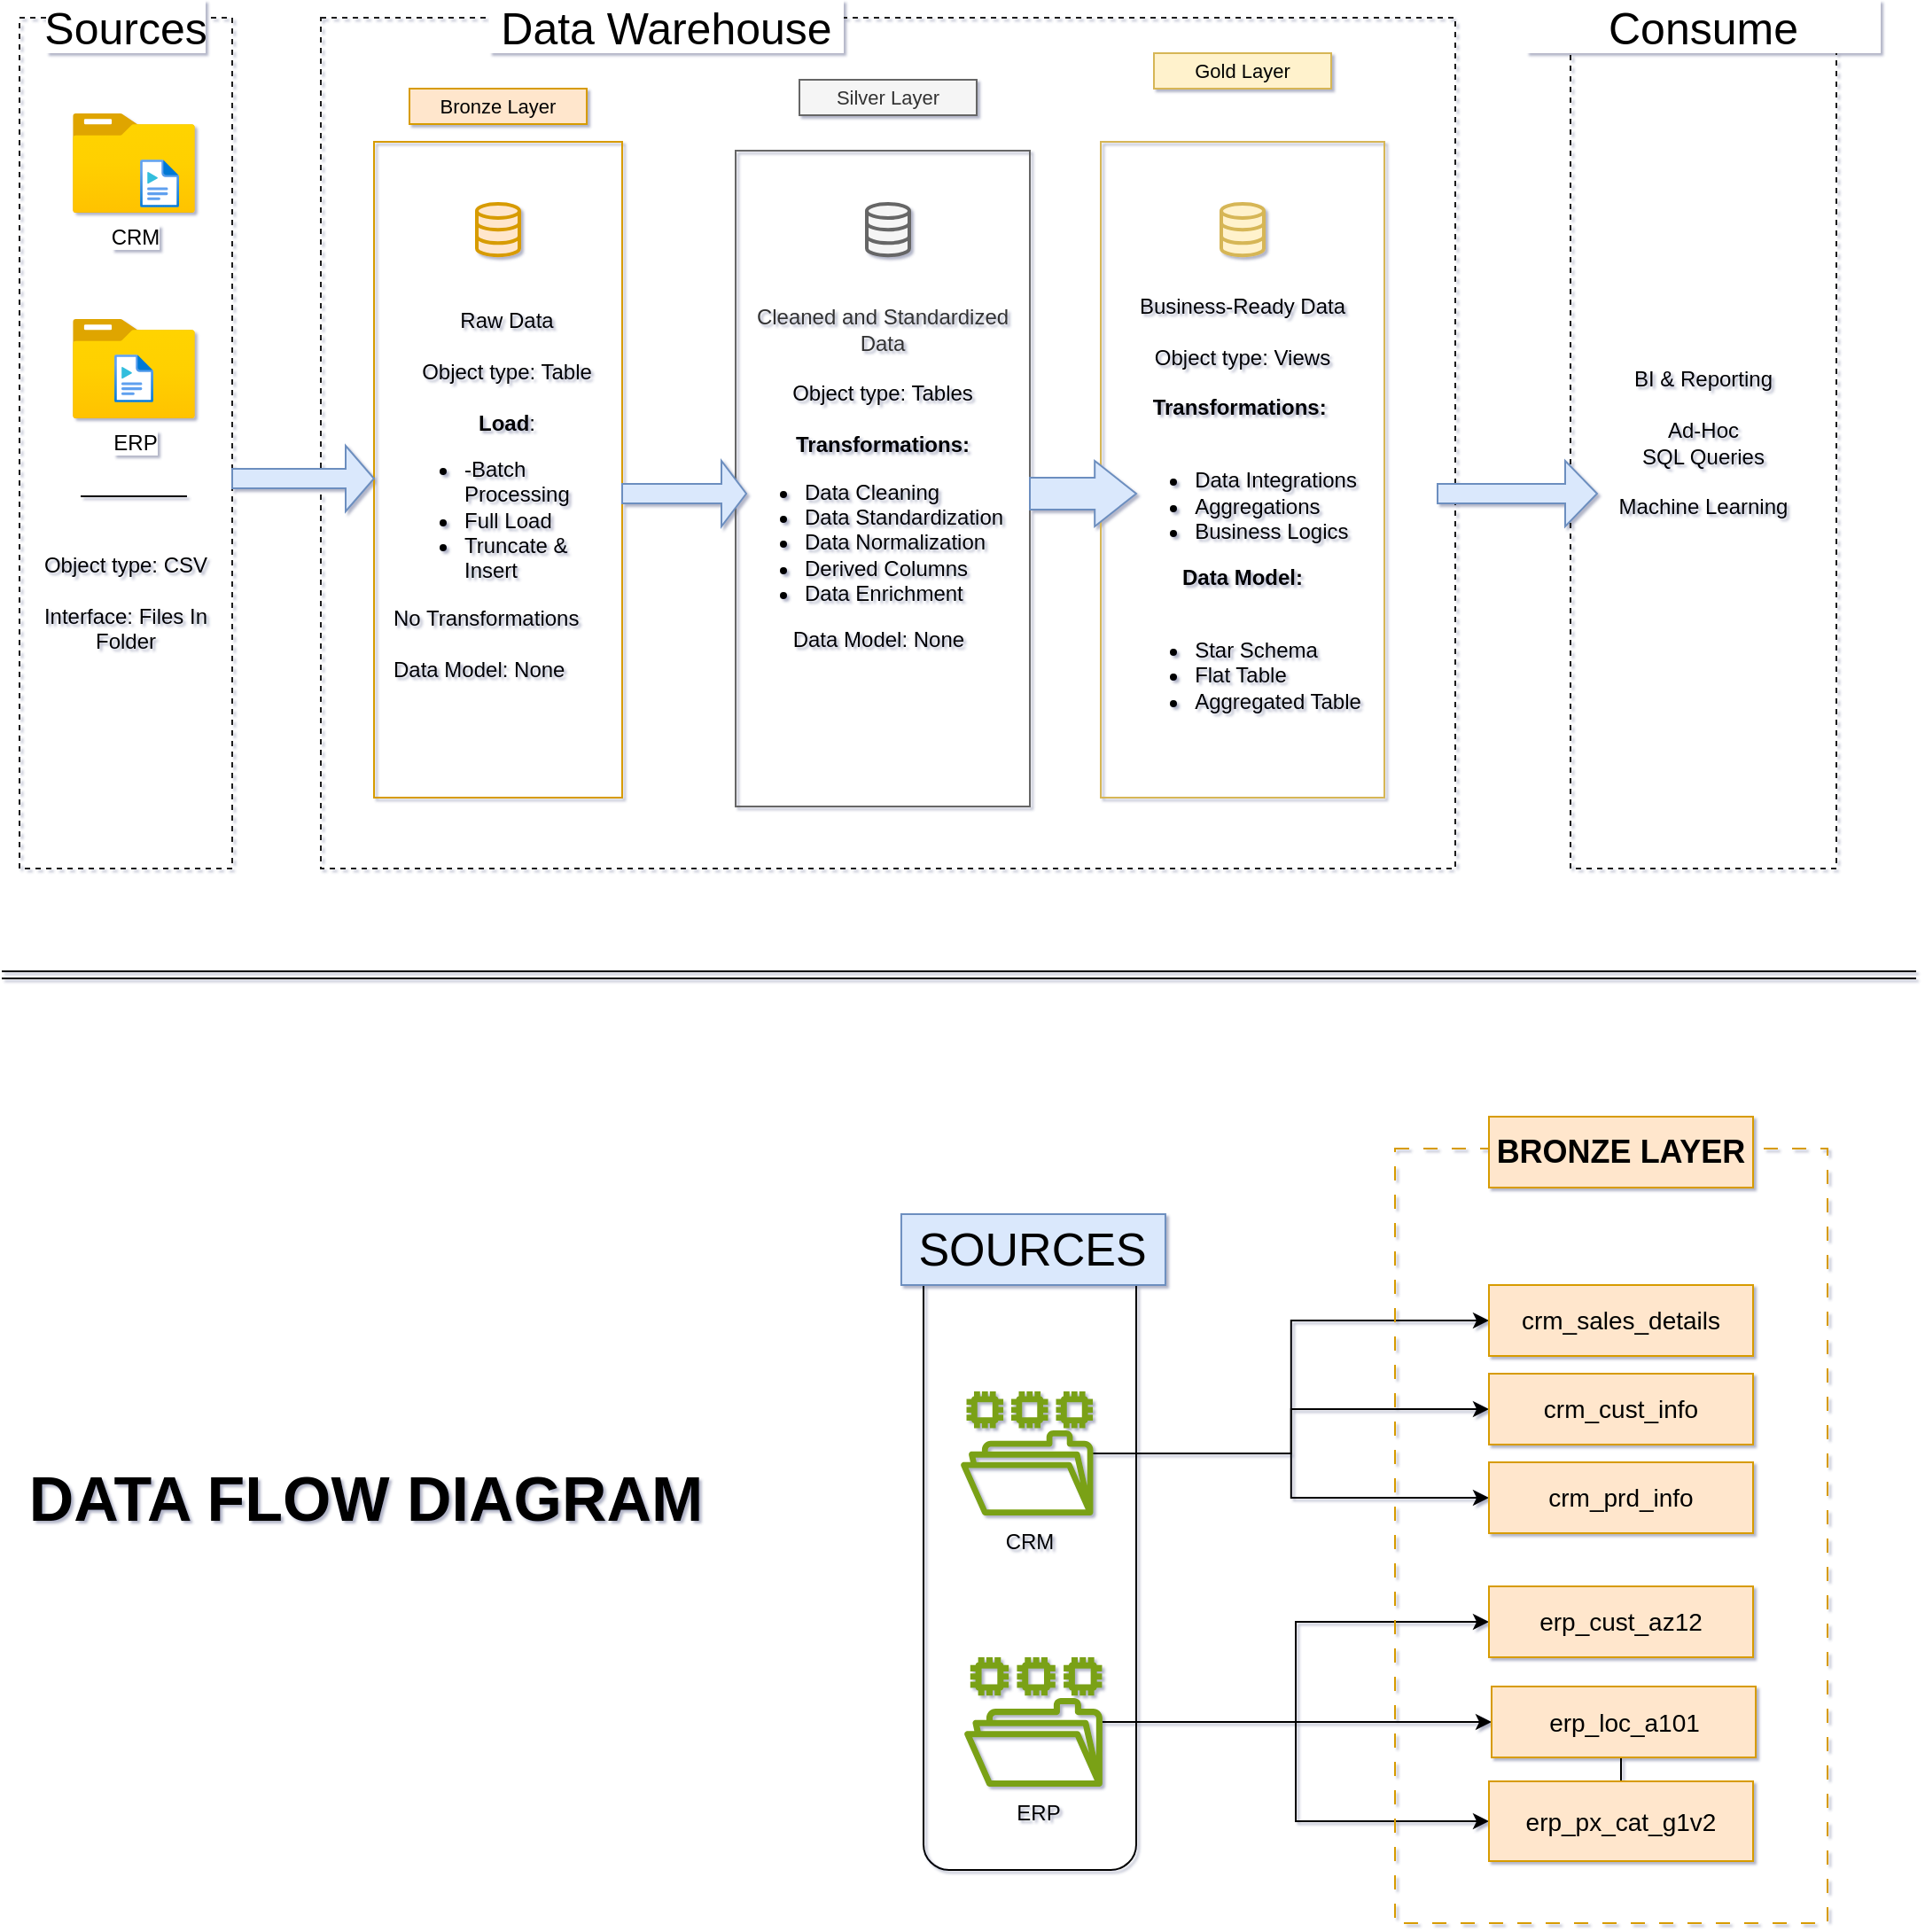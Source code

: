 <mxfile version="27.0.6">
  <diagram name="Page-1" id="Adi8eQH0m8v-YXAmdsUZ">
    <mxGraphModel dx="1181" dy="602" grid="1" gridSize="10" guides="1" tooltips="1" connect="1" arrows="1" fold="1" page="1" pageScale="1" pageWidth="827" pageHeight="1169" background="#FFFFFF" math="0" shadow="1">
      <root>
        <mxCell id="0" />
        <mxCell id="1" parent="0" />
        <mxCell id="Pp0B88RviqJIWkk8mcqJ-2" value="" style="rounded=0;whiteSpace=wrap;html=1;fillColor=none;strokeColor=light-dark(#1d1b1b, #878787);dashed=1;movable=1;resizable=1;rotatable=1;deletable=1;editable=1;locked=0;connectable=1;" vertex="1" parent="1">
          <mxGeometry x="20" y="30" width="120" height="480" as="geometry" />
        </mxCell>
        <mxCell id="Pp0B88RviqJIWkk8mcqJ-3" value="&lt;font style=&quot;font-size: 25px;&quot;&gt;Sources&lt;/font&gt;" style="rounded=0;whiteSpace=wrap;html=1;strokeColor=none;" vertex="1" parent="1">
          <mxGeometry x="35" y="20" width="90" height="30" as="geometry" />
        </mxCell>
        <mxCell id="Pp0B88RviqJIWkk8mcqJ-4" value="" style="rounded=0;whiteSpace=wrap;html=1;fillColor=none;strokeColor=light-dark(#1d1b1b, #878787);movable=0;resizable=0;rotatable=0;deletable=0;editable=0;locked=1;connectable=0;dashed=1;" vertex="1" parent="1">
          <mxGeometry x="190" y="30" width="640" height="480" as="geometry" />
        </mxCell>
        <mxCell id="Pp0B88RviqJIWkk8mcqJ-5" value="&lt;font style=&quot;font-size: 25px;&quot;&gt;Data Warehouse&lt;/font&gt;" style="rounded=0;whiteSpace=wrap;html=1;strokeColor=none;" vertex="1" parent="1">
          <mxGeometry x="285" y="20" width="200" height="30" as="geometry" />
        </mxCell>
        <mxCell id="Pp0B88RviqJIWkk8mcqJ-6" value="BI &amp;amp; Reporting&lt;div&gt;&lt;br&gt;&lt;/div&gt;&lt;div&gt;Ad-Hoc&lt;/div&gt;&lt;div&gt;SQL Queries&lt;/div&gt;&lt;div&gt;&lt;br&gt;&lt;/div&gt;&lt;div&gt;Machine Learning&lt;/div&gt;" style="rounded=0;whiteSpace=wrap;html=1;fillColor=none;strokeColor=light-dark(#1d1b1b, #878787);dashed=1;" vertex="1" parent="1">
          <mxGeometry x="895" y="30" width="150" height="480" as="geometry" />
        </mxCell>
        <mxCell id="Pp0B88RviqJIWkk8mcqJ-7" value="&lt;font style=&quot;font-size: 25px;&quot;&gt;Consume&lt;/font&gt;" style="rounded=0;whiteSpace=wrap;html=1;strokeColor=none;" vertex="1" parent="1">
          <mxGeometry x="870" y="20" width="200" height="30" as="geometry" />
        </mxCell>
        <mxCell id="Pp0B88RviqJIWkk8mcqJ-8" value="&lt;font style=&quot;font-size: 11px;&quot;&gt;Bronze Layer&lt;/font&gt;" style="rounded=0;whiteSpace=wrap;html=1;strokeColor=#d79b00;fillColor=#ffe6cc;" vertex="1" parent="1">
          <mxGeometry x="240" y="70" width="100" height="20" as="geometry" />
        </mxCell>
        <mxCell id="Pp0B88RviqJIWkk8mcqJ-9" value="" style="rounded=0;whiteSpace=wrap;html=1;strokeColor=#d79b00;fillColor=none;" vertex="1" parent="1">
          <mxGeometry x="220" y="100" width="140" height="370" as="geometry" />
        </mxCell>
        <mxCell id="Pp0B88RviqJIWkk8mcqJ-14" value="&lt;font style=&quot;font-size: 11px;&quot;&gt;Silver Layer&lt;/font&gt;" style="rounded=0;whiteSpace=wrap;html=1;strokeColor=#666666;fillColor=#f5f5f5;fontColor=#333333;" vertex="1" parent="1">
          <mxGeometry x="460" y="65" width="100" height="20" as="geometry" />
        </mxCell>
        <mxCell id="Pp0B88RviqJIWkk8mcqJ-15" value="" style="rounded=0;whiteSpace=wrap;html=1;strokeColor=#666666;fillColor=none;fontColor=#333333;" vertex="1" parent="1">
          <mxGeometry x="424" y="105" width="166" height="370" as="geometry" />
        </mxCell>
        <mxCell id="Pp0B88RviqJIWkk8mcqJ-16" value="&lt;font style=&quot;font-size: 11px;&quot;&gt;Gold Layer&lt;/font&gt;" style="rounded=0;whiteSpace=wrap;html=1;strokeColor=#d6b656;fillColor=#fff2cc;" vertex="1" parent="1">
          <mxGeometry x="660" y="50" width="100" height="20" as="geometry" />
        </mxCell>
        <mxCell id="Pp0B88RviqJIWkk8mcqJ-17" value="" style="rounded=0;whiteSpace=wrap;html=1;strokeColor=#d6b656;fillColor=none;" vertex="1" parent="1">
          <mxGeometry x="630" y="100" width="160" height="370" as="geometry" />
        </mxCell>
        <mxCell id="Pp0B88RviqJIWkk8mcqJ-19" value="CRM" style="image;aspect=fixed;html=1;points=[];align=center;fontSize=12;image=img/lib/azure2/general/Folder_Blank.svg;" vertex="1" parent="1">
          <mxGeometry x="50" y="84" width="69" height="56.0" as="geometry" />
        </mxCell>
        <mxCell id="Pp0B88RviqJIWkk8mcqJ-21" value="" style="image;aspect=fixed;html=1;points=[];align=center;fontSize=12;image=img/lib/azure2/general/Media_File.svg;" vertex="1" parent="1">
          <mxGeometry x="88.06" y="110" width="21.94" height="27" as="geometry" />
        </mxCell>
        <mxCell id="Pp0B88RviqJIWkk8mcqJ-22" value="ERP" style="image;aspect=fixed;html=1;points=[];align=center;fontSize=12;image=img/lib/azure2/general/Folder_Blank.svg;" vertex="1" parent="1">
          <mxGeometry x="50" y="200" width="69" height="56.0" as="geometry" />
        </mxCell>
        <mxCell id="Pp0B88RviqJIWkk8mcqJ-23" value="" style="image;aspect=fixed;html=1;points=[];align=center;fontSize=12;image=img/lib/azure2/general/Media_File.svg;" vertex="1" parent="1">
          <mxGeometry x="73.53" y="220" width="21.94" height="27" as="geometry" />
        </mxCell>
        <mxCell id="Pp0B88RviqJIWkk8mcqJ-24" value="" style="endArrow=none;html=1;rounded=0;" edge="1" parent="1">
          <mxGeometry width="50" height="50" relative="1" as="geometry">
            <mxPoint x="54.5" y="300" as="sourcePoint" />
            <mxPoint x="114.5" y="300" as="targetPoint" />
            <Array as="points">
              <mxPoint x="84.5" y="300" />
            </Array>
          </mxGeometry>
        </mxCell>
        <mxCell id="Pp0B88RviqJIWkk8mcqJ-25" value="Object type: CSV&lt;div&gt;&lt;br&gt;&lt;div&gt;Interface: Files In Folder&lt;/div&gt;&lt;/div&gt;" style="text;html=1;align=center;verticalAlign=middle;whiteSpace=wrap;rounded=0;" vertex="1" parent="1">
          <mxGeometry x="30" y="280" width="100" height="160" as="geometry" />
        </mxCell>
        <mxCell id="Pp0B88RviqJIWkk8mcqJ-33" value="" style="html=1;verticalLabelPosition=bottom;align=center;labelBackgroundColor=#ffffff;verticalAlign=top;strokeWidth=2;strokeColor=#d6b656;shadow=0;dashed=0;shape=mxgraph.ios7.icons.data;fillColor=#fff2cc;" vertex="1" parent="1">
          <mxGeometry x="698" y="135.0" width="24" height="29.1" as="geometry" />
        </mxCell>
        <mxCell id="Pp0B88RviqJIWkk8mcqJ-34" value="" style="html=1;verticalLabelPosition=bottom;align=center;labelBackgroundColor=#ffffff;verticalAlign=top;strokeWidth=2;strokeColor=#666666;shadow=0;dashed=0;shape=mxgraph.ios7.icons.data;fillColor=#f5f5f5;fontColor=#333333;" vertex="1" parent="1">
          <mxGeometry x="498" y="135.0" width="24" height="29.1" as="geometry" />
        </mxCell>
        <mxCell id="Pp0B88RviqJIWkk8mcqJ-35" value="" style="html=1;verticalLabelPosition=bottom;align=center;labelBackgroundColor=#ffffff;verticalAlign=top;strokeWidth=2;strokeColor=#d79b00;shadow=0;dashed=0;shape=mxgraph.ios7.icons.data;fillColor=#ffe6cc;" vertex="1" parent="1">
          <mxGeometry x="278" y="135.0" width="24" height="29.1" as="geometry" />
        </mxCell>
        <mxCell id="Pp0B88RviqJIWkk8mcqJ-37" value="" style="shape=singleArrow;whiteSpace=wrap;html=1;fillColor=#dae8fc;strokeColor=#6c8ebf;" vertex="1" parent="1">
          <mxGeometry x="360" y="280" width="70" height="37" as="geometry" />
        </mxCell>
        <mxCell id="Pp0B88RviqJIWkk8mcqJ-41" value="" style="shape=singleArrow;whiteSpace=wrap;html=1;fillColor=#dae8fc;strokeColor=#6c8ebf;arrowWidth=0.487;arrowSize=0.39;" vertex="1" parent="1">
          <mxGeometry x="590" y="280" width="60" height="37" as="geometry" />
        </mxCell>
        <mxCell id="Pp0B88RviqJIWkk8mcqJ-42" value="" style="shape=singleArrow;whiteSpace=wrap;html=1;fillColor=#dae8fc;strokeColor=#6c8ebf;" vertex="1" parent="1">
          <mxGeometry x="820" y="280" width="90" height="37" as="geometry" />
        </mxCell>
        <mxCell id="Pp0B88RviqJIWkk8mcqJ-44" value="" style="shape=singleArrow;whiteSpace=wrap;html=1;fillColor=#dae8fc;strokeColor=#6c8ebf;" vertex="1" parent="1">
          <mxGeometry x="140" y="271.5" width="80" height="37" as="geometry" />
        </mxCell>
        <mxCell id="Pp0B88RviqJIWkk8mcqJ-47" value="&lt;div&gt;Raw Data&lt;/div&gt;&lt;div&gt;&lt;br&gt;&lt;/div&gt;Object type: Table&lt;div&gt;&lt;br&gt;&lt;div&gt;&lt;b&gt;Load&lt;/b&gt;:&lt;/div&gt;&lt;/div&gt;&lt;div&gt;&lt;ul&gt;&lt;li style=&quot;text-align: left;&quot;&gt;-Batch Processing&lt;/li&gt;&lt;li style=&quot;text-align: left;&quot;&gt;Full Load&lt;/li&gt;&lt;li style=&quot;text-align: left;&quot;&gt;Truncate &amp;amp; Insert&lt;/li&gt;&lt;/ul&gt;&lt;div style=&quot;text-align: left;&quot;&gt;No Transformations&lt;/div&gt;&lt;/div&gt;&lt;div style=&quot;text-align: left;&quot;&gt;&lt;br&gt;&lt;/div&gt;&lt;div style=&quot;text-align: left;&quot;&gt;Data Model: None&lt;/div&gt;" style="text;html=1;align=center;verticalAlign=middle;whiteSpace=wrap;rounded=0;" vertex="1" parent="1">
          <mxGeometry x="230" y="169.1" width="130" height="260" as="geometry" />
        </mxCell>
        <mxCell id="Pp0B88RviqJIWkk8mcqJ-48" value="&lt;div&gt;&lt;span style=&quot;color: rgb(51, 51, 51);&quot;&gt;Cleaned and Standardized Data&lt;/span&gt;&lt;/div&gt;&lt;div&gt;&lt;br&gt;&lt;/div&gt;Object type: Tables&lt;div&gt;&lt;br&gt;&lt;div&gt;&lt;b&gt;Transformations:&lt;/b&gt;&lt;/div&gt;&lt;/div&gt;&lt;div&gt;&lt;ul&gt;&lt;li style=&quot;text-align: left;&quot;&gt;Data Cleaning&lt;/li&gt;&lt;li style=&quot;text-align: left;&quot;&gt;Data Standardization&lt;/li&gt;&lt;li style=&quot;text-align: left;&quot;&gt;Data Normalization&lt;/li&gt;&lt;li style=&quot;text-align: left;&quot;&gt;Derived Columns&lt;/li&gt;&lt;li style=&quot;text-align: left;&quot;&gt;Data Enrichment&lt;/li&gt;&lt;/ul&gt;&lt;div style=&quot;text-align: left;&quot;&gt;&amp;nbsp; &amp;nbsp; &amp;nbsp; &amp;nbsp; &amp;nbsp; Data Model: None&lt;/div&gt;&lt;/div&gt;" style="text;html=1;align=center;verticalAlign=middle;whiteSpace=wrap;rounded=0;" vertex="1" parent="1">
          <mxGeometry x="422" y="166.5" width="170" height="247" as="geometry" />
        </mxCell>
        <mxCell id="Pp0B88RviqJIWkk8mcqJ-49" value="&lt;div&gt;Business-Ready Data&lt;/div&gt;&lt;div&gt;&lt;br&gt;&lt;/div&gt;Object type: Views&lt;div&gt;&lt;br&gt;&lt;div&gt;&lt;b&gt;Transformations:&amp;nbsp;&lt;/b&gt;&lt;/div&gt;&lt;/div&gt;&lt;div&gt;&lt;br&gt;&lt;/div&gt;&lt;div style=&quot;&quot;&gt;&lt;ul&gt;&lt;li style=&quot;text-align: left;&quot;&gt;Data Integrations&lt;/li&gt;&lt;li style=&quot;text-align: left;&quot;&gt;Aggregations&lt;/li&gt;&lt;li style=&quot;text-align: left;&quot;&gt;Business Logics&lt;/li&gt;&lt;/ul&gt;&lt;div&gt;&lt;b&gt;Data Model:&lt;/b&gt;&lt;/div&gt;&lt;div&gt;&lt;br&gt;&lt;/div&gt;&lt;div style=&quot;text-align: left;&quot;&gt;&lt;ul&gt;&lt;li&gt;Star Schema&lt;/li&gt;&lt;li&gt;Flat Table&lt;/li&gt;&lt;li&gt;Aggregated Table&lt;/li&gt;&lt;/ul&gt;&lt;/div&gt;&lt;/div&gt;" style="text;html=1;align=center;verticalAlign=middle;whiteSpace=wrap;rounded=0;" vertex="1" parent="1">
          <mxGeometry x="630" y="180" width="160" height="260" as="geometry" />
        </mxCell>
        <mxCell id="Pp0B88RviqJIWkk8mcqJ-59" value="" style="shape=link;html=1;rounded=0;" edge="1" parent="1">
          <mxGeometry width="100" relative="1" as="geometry">
            <mxPoint x="10" y="570" as="sourcePoint" />
            <mxPoint x="1090" y="570" as="targetPoint" />
          </mxGeometry>
        </mxCell>
        <mxCell id="Pp0B88RviqJIWkk8mcqJ-60" value="" style="rounded=1;whiteSpace=wrap;html=1;fillColor=none;arcSize=12;" vertex="1" parent="1">
          <mxGeometry x="530" y="725" width="120" height="350" as="geometry" />
        </mxCell>
        <mxCell id="Pp0B88RviqJIWkk8mcqJ-87" style="edgeStyle=orthogonalEdgeStyle;rounded=0;orthogonalLoop=1;jettySize=auto;html=1;entryX=0;entryY=0.5;entryDx=0;entryDy=0;" edge="1" parent="1" source="Pp0B88RviqJIWkk8mcqJ-61" target="Pp0B88RviqJIWkk8mcqJ-73">
          <mxGeometry relative="1" as="geometry" />
        </mxCell>
        <mxCell id="Pp0B88RviqJIWkk8mcqJ-88" style="edgeStyle=orthogonalEdgeStyle;rounded=0;orthogonalLoop=1;jettySize=auto;html=1;entryX=0;entryY=0.5;entryDx=0;entryDy=0;" edge="1" parent="1" source="Pp0B88RviqJIWkk8mcqJ-61" target="Pp0B88RviqJIWkk8mcqJ-72">
          <mxGeometry relative="1" as="geometry" />
        </mxCell>
        <mxCell id="Pp0B88RviqJIWkk8mcqJ-92" style="edgeStyle=orthogonalEdgeStyle;rounded=0;orthogonalLoop=1;jettySize=auto;html=1;entryX=0;entryY=0.5;entryDx=0;entryDy=0;" edge="1" parent="1" source="Pp0B88RviqJIWkk8mcqJ-61" target="Pp0B88RviqJIWkk8mcqJ-71">
          <mxGeometry relative="1" as="geometry" />
        </mxCell>
        <mxCell id="Pp0B88RviqJIWkk8mcqJ-61" value="" style="sketch=0;outlineConnect=0;fontColor=#232F3E;gradientColor=none;fillColor=#7AA116;strokeColor=none;dashed=0;verticalLabelPosition=bottom;verticalAlign=top;align=center;html=1;fontSize=12;fontStyle=0;aspect=fixed;pointerEvents=1;shape=mxgraph.aws4.file_system;" vertex="1" parent="1">
          <mxGeometry x="550.97" y="805" width="74.8" height="70" as="geometry" />
        </mxCell>
        <mxCell id="Pp0B88RviqJIWkk8mcqJ-90" style="edgeStyle=orthogonalEdgeStyle;rounded=0;orthogonalLoop=1;jettySize=auto;html=1;" edge="1" parent="1" source="Pp0B88RviqJIWkk8mcqJ-62" target="Pp0B88RviqJIWkk8mcqJ-77">
          <mxGeometry relative="1" as="geometry" />
        </mxCell>
        <mxCell id="Pp0B88RviqJIWkk8mcqJ-91" style="edgeStyle=orthogonalEdgeStyle;rounded=0;orthogonalLoop=1;jettySize=auto;html=1;" edge="1" parent="1" source="Pp0B88RviqJIWkk8mcqJ-62" target="Pp0B88RviqJIWkk8mcqJ-76">
          <mxGeometry relative="1" as="geometry" />
        </mxCell>
        <mxCell id="Pp0B88RviqJIWkk8mcqJ-95" style="edgeStyle=orthogonalEdgeStyle;rounded=0;orthogonalLoop=1;jettySize=auto;html=1;entryX=0;entryY=0.5;entryDx=0;entryDy=0;" edge="1" parent="1" source="Pp0B88RviqJIWkk8mcqJ-62" target="Pp0B88RviqJIWkk8mcqJ-75">
          <mxGeometry relative="1" as="geometry" />
        </mxCell>
        <mxCell id="Pp0B88RviqJIWkk8mcqJ-62" value="" style="sketch=0;outlineConnect=0;fontColor=#232F3E;gradientColor=none;fillColor=#7AA116;strokeColor=none;dashed=0;verticalLabelPosition=bottom;verticalAlign=top;align=center;html=1;fontSize=12;fontStyle=0;aspect=fixed;pointerEvents=1;shape=mxgraph.aws4.file_system;" vertex="1" parent="1">
          <mxGeometry x="552.97" y="955" width="78" height="73" as="geometry" />
        </mxCell>
        <mxCell id="Pp0B88RviqJIWkk8mcqJ-65" value="CRM" style="text;html=1;align=center;verticalAlign=middle;whiteSpace=wrap;rounded=0;" vertex="1" parent="1">
          <mxGeometry x="559.97" y="875" width="60" height="30" as="geometry" />
        </mxCell>
        <mxCell id="Pp0B88RviqJIWkk8mcqJ-66" value="ERP" style="text;html=1;align=center;verticalAlign=middle;whiteSpace=wrap;rounded=0;" vertex="1" parent="1">
          <mxGeometry x="564.5" y="1028" width="60" height="30" as="geometry" />
        </mxCell>
        <mxCell id="Pp0B88RviqJIWkk8mcqJ-67" value="&lt;font style=&quot;font-size: 26px;&quot;&gt;SOURCES&lt;/font&gt;" style="text;html=1;align=center;verticalAlign=middle;whiteSpace=wrap;rounded=0;fillColor=#dae8fc;strokeColor=#6c8ebf;" vertex="1" parent="1">
          <mxGeometry x="517.47" y="705" width="149" height="40" as="geometry" />
        </mxCell>
        <mxCell id="Pp0B88RviqJIWkk8mcqJ-68" value="" style="rounded=0;whiteSpace=wrap;html=1;fillColor=none;strokeColor=#d79b00;dashed=1;dashPattern=8 8;movable=1;resizable=1;rotatable=1;deletable=1;editable=1;locked=0;connectable=1;" vertex="1" parent="1">
          <mxGeometry x="796" y="668" width="244" height="437" as="geometry" />
        </mxCell>
        <mxCell id="Pp0B88RviqJIWkk8mcqJ-70" value="&lt;font style=&quot;font-size: 18px;&quot;&gt;&lt;b&gt;BRONZE LAYER&lt;/b&gt;&lt;/font&gt;" style="text;html=1;align=center;verticalAlign=middle;whiteSpace=wrap;rounded=0;fillColor=#ffe6cc;strokeColor=#d79b00;" vertex="1" parent="1">
          <mxGeometry x="849" y="650" width="149" height="40" as="geometry" />
        </mxCell>
        <mxCell id="Pp0B88RviqJIWkk8mcqJ-71" value="&lt;font style=&quot;font-size: 14px;&quot;&gt;crm_sales_details&lt;/font&gt;" style="text;html=1;align=center;verticalAlign=middle;whiteSpace=wrap;rounded=0;fillColor=#ffe6cc;strokeColor=#d79b00;" vertex="1" parent="1">
          <mxGeometry x="849" y="745" width="149" height="40" as="geometry" />
        </mxCell>
        <mxCell id="Pp0B88RviqJIWkk8mcqJ-72" value="&lt;font style=&quot;font-size: 14px;&quot;&gt;crm_prd_info&lt;/font&gt;" style="text;html=1;align=center;verticalAlign=middle;whiteSpace=wrap;rounded=0;fillColor=#ffe6cc;strokeColor=#d79b00;" vertex="1" parent="1">
          <mxGeometry x="849" y="845" width="149" height="40" as="geometry" />
        </mxCell>
        <mxCell id="Pp0B88RviqJIWkk8mcqJ-73" value="&lt;font style=&quot;font-size: 14px;&quot;&gt;crm_cust_info&lt;/font&gt;" style="text;html=1;align=center;verticalAlign=middle;whiteSpace=wrap;rounded=0;fillColor=#ffe6cc;strokeColor=#d79b00;" vertex="1" parent="1">
          <mxGeometry x="849" y="795" width="149" height="40" as="geometry" />
        </mxCell>
        <mxCell id="Pp0B88RviqJIWkk8mcqJ-75" value="&lt;font style=&quot;font-size: 14px;&quot;&gt;erp_cust_az12&lt;/font&gt;" style="text;html=1;align=center;verticalAlign=middle;whiteSpace=wrap;rounded=0;fillColor=#ffe6cc;strokeColor=#d79b00;" vertex="1" parent="1">
          <mxGeometry x="849" y="915" width="149" height="40" as="geometry" />
        </mxCell>
        <mxCell id="Pp0B88RviqJIWkk8mcqJ-94" style="edgeStyle=orthogonalEdgeStyle;rounded=0;orthogonalLoop=1;jettySize=auto;html=1;entryX=0.5;entryY=1;entryDx=0;entryDy=0;" edge="1" parent="1" source="Pp0B88RviqJIWkk8mcqJ-76" target="Pp0B88RviqJIWkk8mcqJ-77">
          <mxGeometry relative="1" as="geometry" />
        </mxCell>
        <mxCell id="Pp0B88RviqJIWkk8mcqJ-76" value="&lt;font style=&quot;font-size: 14px;&quot;&gt;erp_px_cat_g1v2&lt;/font&gt;" style="text;html=1;align=center;verticalAlign=middle;whiteSpace=wrap;rounded=0;fillColor=#ffe6cc;strokeColor=#d79b00;" vertex="1" parent="1">
          <mxGeometry x="849" y="1025" width="149" height="45" as="geometry" />
        </mxCell>
        <mxCell id="Pp0B88RviqJIWkk8mcqJ-77" value="&lt;font style=&quot;font-size: 14px;&quot;&gt;erp_loc_a101&lt;/font&gt;" style="text;html=1;align=center;verticalAlign=middle;whiteSpace=wrap;rounded=0;fillColor=#ffe6cc;strokeColor=#d79b00;" vertex="1" parent="1">
          <mxGeometry x="850.5" y="971.5" width="149" height="40" as="geometry" />
        </mxCell>
        <mxCell id="Pp0B88RviqJIWkk8mcqJ-96" value="&lt;font style=&quot;font-size: 35px;&quot;&gt;&lt;b&gt;DATA FLOW DIAGRAM&lt;/b&gt;&lt;/font&gt;" style="text;html=1;align=center;verticalAlign=middle;resizable=0;points=[];autosize=1;strokeColor=none;fillColor=none;" vertex="1" parent="1">
          <mxGeometry x="15" y="835" width="400" height="60" as="geometry" />
        </mxCell>
      </root>
    </mxGraphModel>
  </diagram>
</mxfile>

